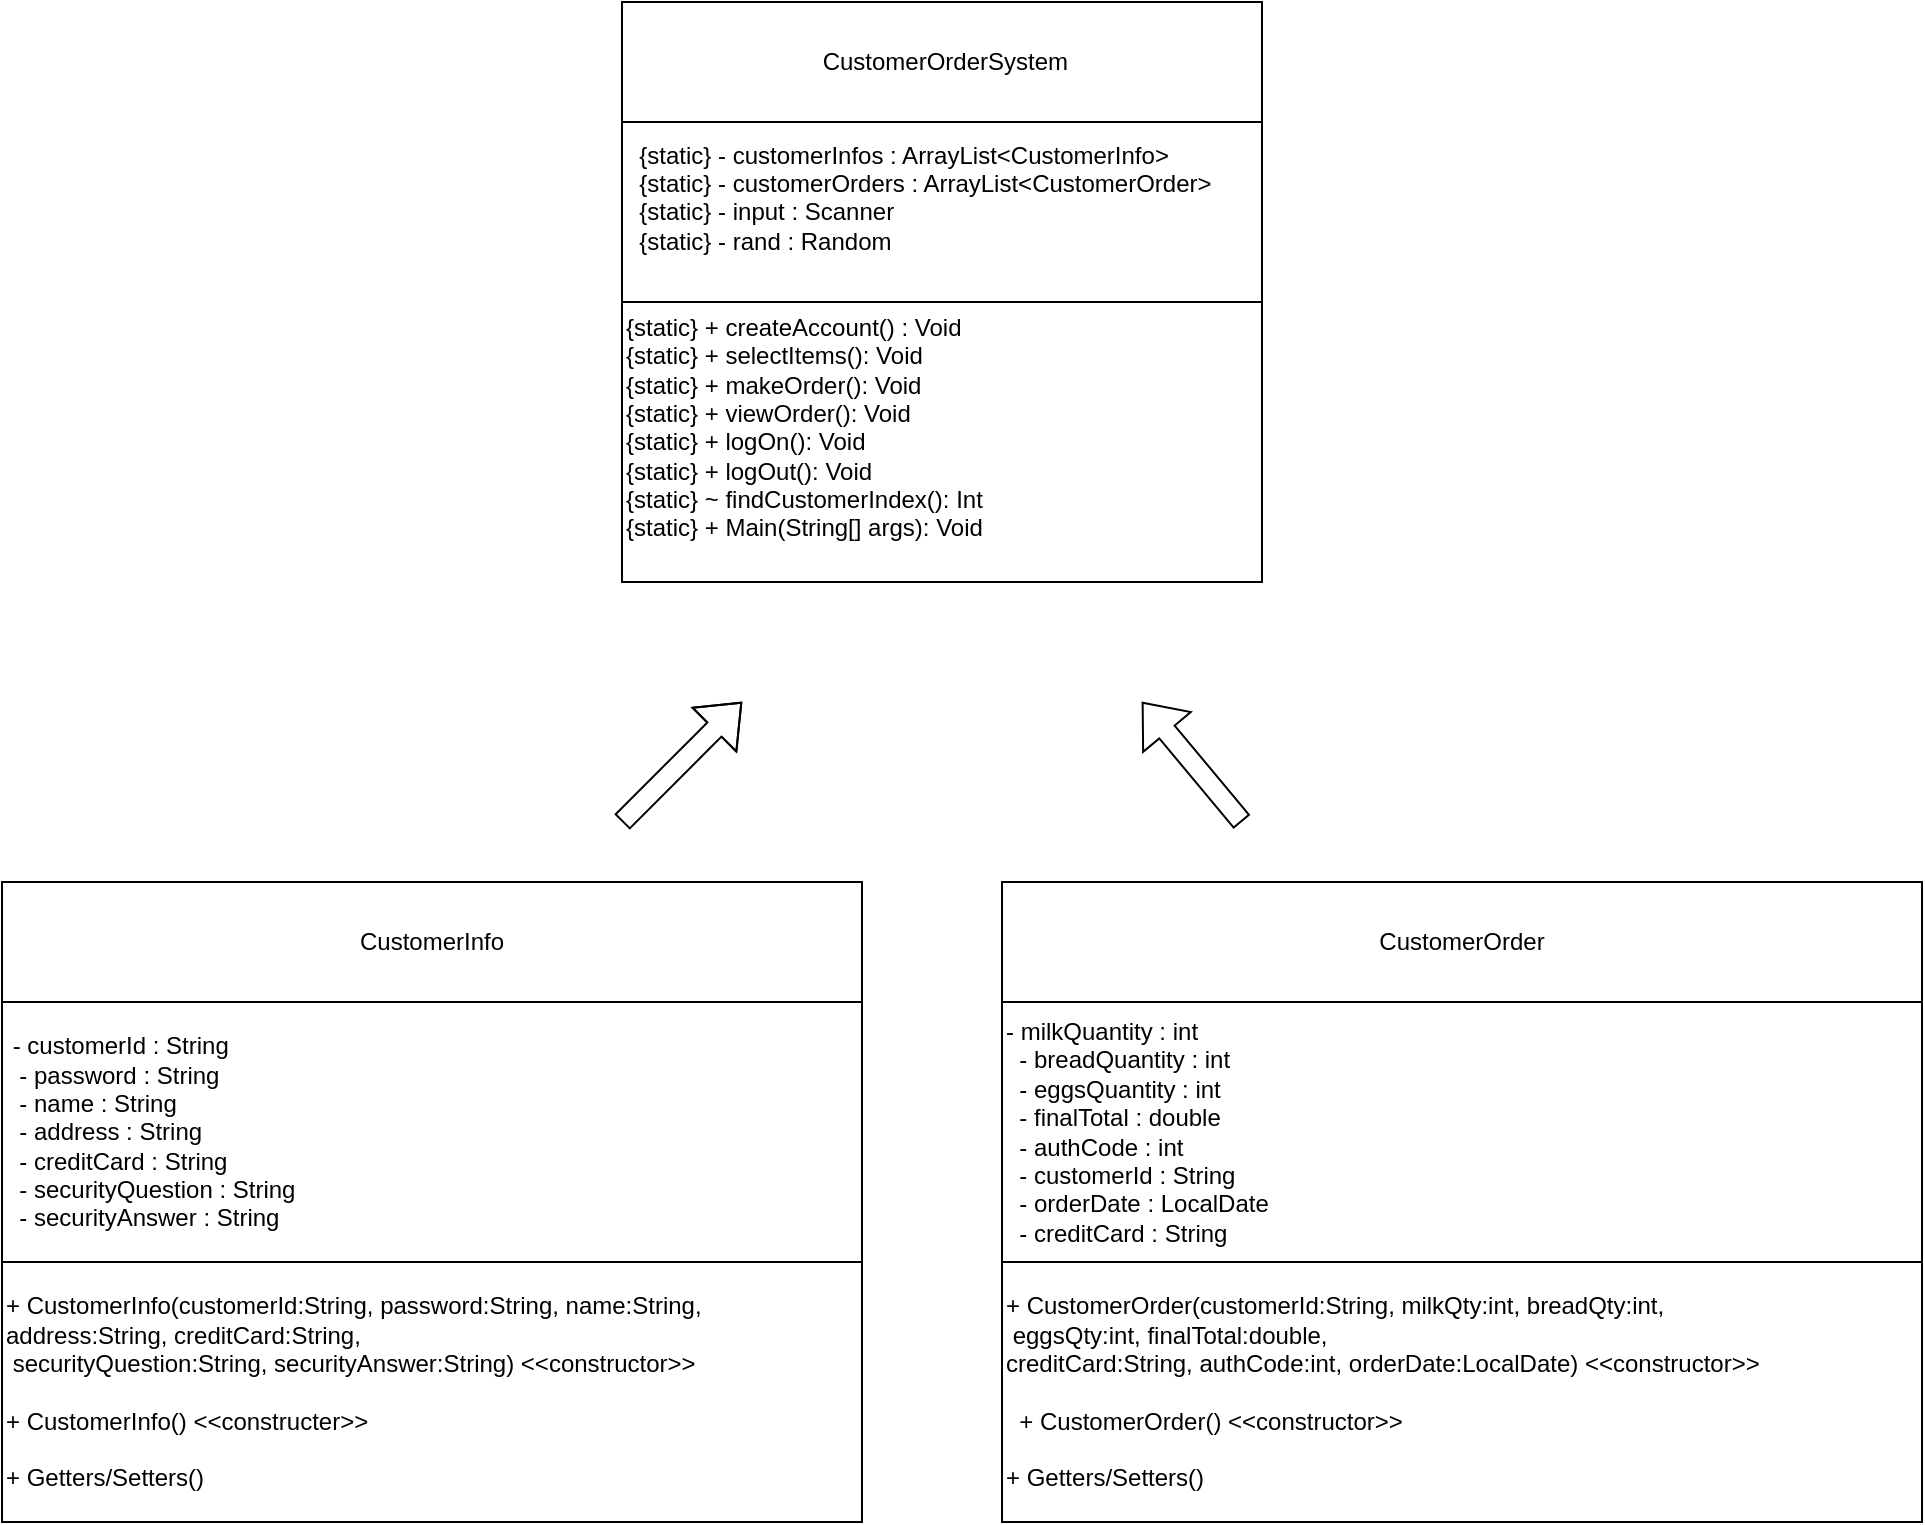 <mxfile version="28.2.5">
  <diagram name="Page-1" id="ouddOT63NMrtgz7EwMnm">
    <mxGraphModel dx="1426" dy="1843" grid="1" gridSize="10" guides="1" tooltips="1" connect="1" arrows="1" fold="1" page="1" pageScale="1" pageWidth="850" pageHeight="1100" math="0" shadow="0">
      <root>
        <mxCell id="0" />
        <mxCell id="1" parent="0" />
        <mxCell id="d00dZz1iGKgfL-ZPb3lu-1" value="&amp;nbsp;CustomerOrderSystem" style="rounded=0;whiteSpace=wrap;html=1;" vertex="1" parent="1">
          <mxGeometry x="330" y="-80" width="320" height="60" as="geometry" />
        </mxCell>
        <mxCell id="d00dZz1iGKgfL-ZPb3lu-3" value="{static} + createAccount() : Void&lt;br&gt;&lt;div&gt;&lt;span style=&quot;background-color: transparent; color: light-dark(rgb(0, 0, 0), rgb(255, 255, 255));&quot;&gt;{static}&amp;nbsp;&lt;/span&gt;+ selectItems(): Void&lt;/div&gt;&lt;div&gt;&lt;span style=&quot;background-color: transparent; color: light-dark(rgb(0, 0, 0), rgb(255, 255, 255));&quot;&gt;{static}&amp;nbsp;&lt;/span&gt;+ makeOrder(): Void&lt;/div&gt;&lt;div&gt;&lt;span style=&quot;background-color: transparent; color: light-dark(rgb(0, 0, 0), rgb(255, 255, 255));&quot;&gt;{static}&amp;nbsp;&lt;/span&gt;+ viewOrder(): Void&lt;/div&gt;&lt;div&gt;&lt;span style=&quot;background-color: transparent; color: light-dark(rgb(0, 0, 0), rgb(255, 255, 255));&quot;&gt;{static}&amp;nbsp;&lt;/span&gt;+ logOn(): Void&lt;/div&gt;&lt;div&gt;&lt;span style=&quot;background-color: transparent; color: light-dark(rgb(0, 0, 0), rgb(255, 255, 255));&quot;&gt;{static}&amp;nbsp;&lt;/span&gt;+ logOut(): Void&lt;/div&gt;&lt;div&gt;&lt;span style=&quot;background-color: transparent; color: light-dark(rgb(0, 0, 0), rgb(255, 255, 255));&quot;&gt;{static}&amp;nbsp;&lt;/span&gt;~ findCustomerIndex(): Int&lt;/div&gt;&lt;div&gt;&lt;span style=&quot;background-color: transparent; color: light-dark(rgb(0, 0, 0), rgb(255, 255, 255));&quot;&gt;{static}&amp;nbsp;&lt;/span&gt;+ Main(String[] args): Void&lt;/div&gt;&lt;div&gt;&lt;br&gt;&lt;/div&gt;" style="rounded=0;whiteSpace=wrap;html=1;align=left;" vertex="1" parent="1">
          <mxGeometry x="330" y="70" width="320" height="140" as="geometry" />
        </mxCell>
        <mxCell id="d00dZz1iGKgfL-ZPb3lu-4" value="CustomerInfo" style="rounded=0;whiteSpace=wrap;html=1;" vertex="1" parent="1">
          <mxGeometry x="20" y="360" width="430" height="60" as="geometry" />
        </mxCell>
        <mxCell id="d00dZz1iGKgfL-ZPb3lu-5" value="&lt;div&gt;- milkQuantity : int&lt;/div&gt;&lt;div&gt;&amp;nbsp; - breadQuantity : int&lt;/div&gt;&lt;div&gt;&amp;nbsp; - eggsQuantity : int&lt;/div&gt;&lt;div&gt;&amp;nbsp; - finalTotal : double&lt;/div&gt;&lt;div&gt;&amp;nbsp; - authCode : int&lt;/div&gt;&lt;div&gt;&amp;nbsp; - customerId : String&lt;/div&gt;&lt;div&gt;&amp;nbsp; - orderDate : LocalDate&lt;/div&gt;&lt;div&gt;&amp;nbsp; - creditCard : String&lt;/div&gt;" style="rounded=0;whiteSpace=wrap;html=1;align=left;" vertex="1" parent="1">
          <mxGeometry x="520" y="420" width="460" height="130" as="geometry" />
        </mxCell>
        <mxCell id="d00dZz1iGKgfL-ZPb3lu-6" value="CustomerOrder" style="rounded=0;whiteSpace=wrap;html=1;" vertex="1" parent="1">
          <mxGeometry x="520" y="360" width="460" height="60" as="geometry" />
        </mxCell>
        <mxCell id="d00dZz1iGKgfL-ZPb3lu-7" value="&lt;div&gt;&amp;nbsp;- customerId : String&lt;/div&gt;&lt;div&gt;&amp;nbsp; - password : String&lt;/div&gt;&lt;div&gt;&amp;nbsp; - name : String&lt;/div&gt;&lt;div&gt;&amp;nbsp; - address : String&lt;/div&gt;&lt;div&gt;&amp;nbsp; - creditCard : String&lt;/div&gt;&lt;div&gt;&amp;nbsp; - securityQuestion : String&lt;/div&gt;&lt;div&gt;&amp;nbsp; - securityAnswer : String&lt;/div&gt;" style="rounded=0;whiteSpace=wrap;html=1;align=left;" vertex="1" parent="1">
          <mxGeometry x="20" y="420" width="430" height="130" as="geometry" />
        </mxCell>
        <mxCell id="d00dZz1iGKgfL-ZPb3lu-8" value="" style="shape=flexArrow;endArrow=classic;html=1;rounded=0;" edge="1" parent="1">
          <mxGeometry width="50" height="50" relative="1" as="geometry">
            <mxPoint x="330" y="330" as="sourcePoint" />
            <mxPoint x="390" y="270" as="targetPoint" />
            <Array as="points">
              <mxPoint x="370" y="290" />
            </Array>
          </mxGeometry>
        </mxCell>
        <mxCell id="d00dZz1iGKgfL-ZPb3lu-12" value="" style="shape=flexArrow;endArrow=classic;html=1;rounded=0;" edge="1" parent="1">
          <mxGeometry width="50" height="50" relative="1" as="geometry">
            <mxPoint x="640" y="330" as="sourcePoint" />
            <mxPoint x="590" y="270" as="targetPoint" />
          </mxGeometry>
        </mxCell>
        <mxCell id="d00dZz1iGKgfL-ZPb3lu-14" value="&lt;div&gt;&lt;div&gt;+ CustomerInfo(customerId:String, password:String, name:String,&amp;nbsp;&lt;/div&gt;&lt;div&gt;address:String, creditCard:String,&amp;nbsp;&lt;/div&gt;&lt;div&gt;&amp;nbsp;securityQuestion:String, securityAnswer:String) &amp;lt;&amp;lt;constructor&amp;gt;&amp;gt;&lt;/div&gt;&lt;/div&gt;&lt;div&gt;&lt;br&gt;&lt;/div&gt;&lt;div&gt;+ CustomerInfo() &amp;lt;&amp;lt;constructer&amp;gt;&amp;gt;&lt;/div&gt;&lt;div&gt;&lt;br&gt;&lt;/div&gt;+ Getters/Setters()" style="rounded=0;whiteSpace=wrap;html=1;align=left;" vertex="1" parent="1">
          <mxGeometry x="20" y="550" width="430" height="130" as="geometry" />
        </mxCell>
        <mxCell id="d00dZz1iGKgfL-ZPb3lu-15" value="&lt;div&gt;&lt;div&gt;+ CustomerOrder(customerId:String, milkQty:int, breadQty:int,&amp;nbsp;&lt;/div&gt;&lt;div&gt;&amp;nbsp;eggsQty:int, finalTotal:double,&amp;nbsp;&lt;/div&gt;&lt;div&gt;&lt;span style=&quot;background-color: transparent; color: light-dark(rgb(0, 0, 0), rgb(255, 255, 255));&quot;&gt;creditCard:String, authCode:int, orderDate:LocalDate) &amp;lt;&amp;lt;constructor&amp;gt;&amp;gt;&lt;/span&gt;&lt;/div&gt;&lt;div&gt;&lt;br&gt;&lt;/div&gt;&lt;div&gt;&amp;nbsp; + CustomerOrder() &amp;lt;&amp;lt;constructor&amp;gt;&amp;gt;&lt;/div&gt;&lt;/div&gt;&lt;div&gt;&lt;br&gt;&lt;/div&gt;+ Getters/Setters()" style="rounded=0;whiteSpace=wrap;html=1;align=left;" vertex="1" parent="1">
          <mxGeometry x="520" y="550" width="460" height="130" as="geometry" />
        </mxCell>
        <mxCell id="d00dZz1iGKgfL-ZPb3lu-16" value="&lt;div&gt;&lt;div&gt;&amp;nbsp; {static} - customerInfos : ArrayList&amp;lt;CustomerInfo&amp;gt;&lt;/div&gt;&lt;div&gt;&amp;nbsp; {static} - customerOrders : ArrayList&amp;lt;CustomerOrder&amp;gt;&lt;/div&gt;&lt;div&gt;&amp;nbsp; {static} - input : Scanner&lt;/div&gt;&lt;div&gt;&amp;nbsp; {static} - rand : Random&lt;/div&gt;&lt;/div&gt;&lt;div&gt;&lt;br&gt;&lt;/div&gt;" style="rounded=0;whiteSpace=wrap;html=1;align=left;" vertex="1" parent="1">
          <mxGeometry x="330" y="-20" width="320" height="90" as="geometry" />
        </mxCell>
      </root>
    </mxGraphModel>
  </diagram>
</mxfile>
